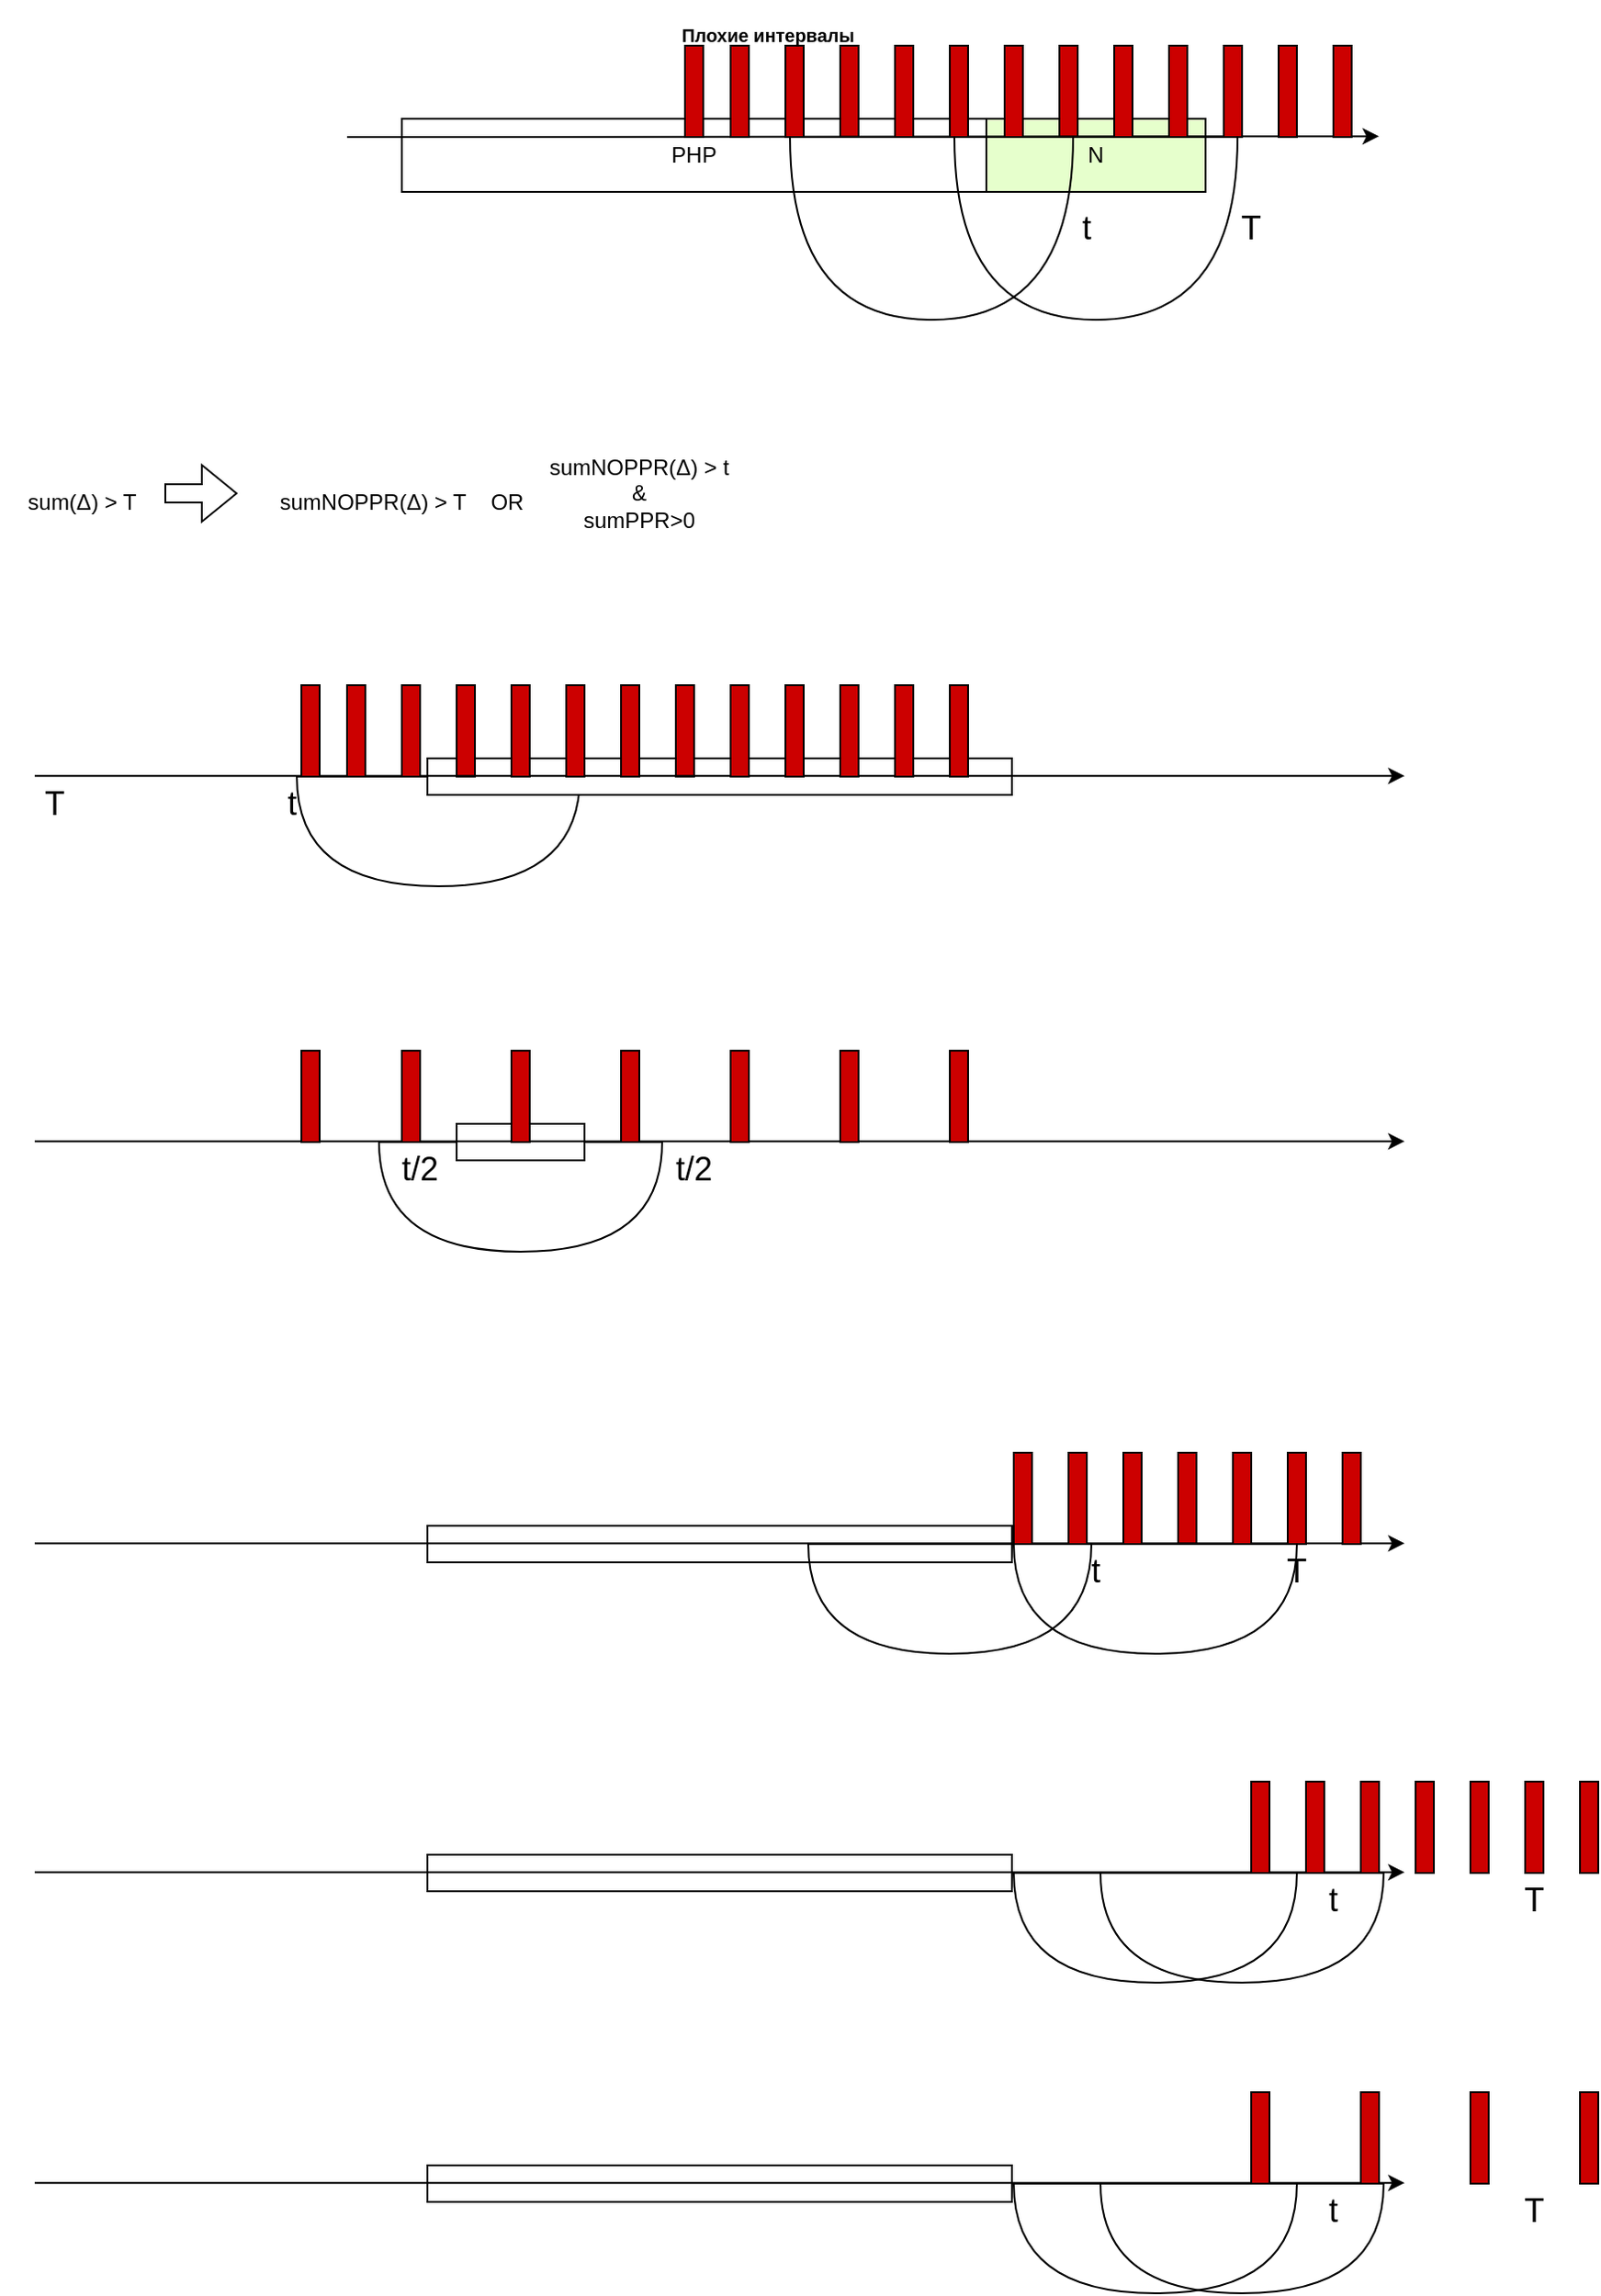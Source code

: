 <mxfile version="22.0.8" type="github" pages="3">
  <diagram name="Страница 1" id="1JV_KwH0qyhP7zZxKh6l">
    <mxGraphModel dx="831" dy="1496" grid="1" gridSize="10" guides="1" tooltips="1" connect="1" arrows="1" fold="1" page="1" pageScale="1" pageWidth="827" pageHeight="1169" math="0" shadow="0">
      <root>
        <mxCell id="0" />
        <mxCell id="1" parent="0" />
        <mxCell id="JHpaXJxNPJPVBtqyv8bP-3" value="N" style="rounded=0;whiteSpace=wrap;html=1;fillColor=#E6FFCC;" vertex="1" parent="1">
          <mxGeometry x="560" y="60" width="120" height="40" as="geometry" />
        </mxCell>
        <mxCell id="q2-Pv0Ct5kahXZUSKD_e-3" value="PHP" style="rounded=0;whiteSpace=wrap;html=1;" parent="1" vertex="1">
          <mxGeometry x="240" y="60" width="320" height="40" as="geometry" />
        </mxCell>
        <mxCell id="q2-Pv0Ct5kahXZUSKD_e-13" value="" style="rounded=0;whiteSpace=wrap;html=1;fillColor=#CC0000;" parent="1" vertex="1">
          <mxGeometry x="600" y="20" width="10" height="50" as="geometry" />
        </mxCell>
        <mxCell id="q2-Pv0Ct5kahXZUSKD_e-9" value="" style="rounded=0;whiteSpace=wrap;html=1;fillColor=#CC0000;" parent="1" vertex="1">
          <mxGeometry x="480" y="20" width="10" height="50" as="geometry" />
        </mxCell>
        <mxCell id="q2-Pv0Ct5kahXZUSKD_e-2" value="" style="endArrow=classic;html=1;rounded=0;" parent="1" edge="1">
          <mxGeometry width="50" height="50" relative="1" as="geometry">
            <mxPoint x="210" y="70" as="sourcePoint" />
            <mxPoint x="775" y="69.58" as="targetPoint" />
          </mxGeometry>
        </mxCell>
        <mxCell id="q2-Pv0Ct5kahXZUSKD_e-6" value="" style="rounded=0;whiteSpace=wrap;html=1;fillColor=#CC0000;" parent="1" vertex="1">
          <mxGeometry x="395" y="20" width="10" height="50" as="geometry" />
        </mxCell>
        <mxCell id="q2-Pv0Ct5kahXZUSKD_e-7" value="" style="rounded=0;whiteSpace=wrap;html=1;fillColor=#CC0000;" parent="1" vertex="1">
          <mxGeometry x="420" y="20" width="10" height="50" as="geometry" />
        </mxCell>
        <mxCell id="q2-Pv0Ct5kahXZUSKD_e-8" value="" style="rounded=0;whiteSpace=wrap;html=1;fillColor=#CC0000;" parent="1" vertex="1">
          <mxGeometry x="450" y="20" width="10" height="50" as="geometry" />
        </mxCell>
        <mxCell id="q2-Pv0Ct5kahXZUSKD_e-10" value="" style="rounded=0;whiteSpace=wrap;html=1;fillColor=#CC0000;" parent="1" vertex="1">
          <mxGeometry x="510" y="20" width="10" height="50" as="geometry" />
        </mxCell>
        <mxCell id="q2-Pv0Ct5kahXZUSKD_e-11" value="" style="rounded=0;whiteSpace=wrap;html=1;fillColor=#CC0000;" parent="1" vertex="1">
          <mxGeometry x="540" y="20" width="10" height="50" as="geometry" />
        </mxCell>
        <mxCell id="q2-Pv0Ct5kahXZUSKD_e-12" value="" style="rounded=0;whiteSpace=wrap;html=1;fillColor=#CC0000;" parent="1" vertex="1">
          <mxGeometry x="570" y="20" width="10" height="50" as="geometry" />
        </mxCell>
        <mxCell id="q2-Pv0Ct5kahXZUSKD_e-14" value="" style="rounded=0;whiteSpace=wrap;html=1;fillColor=#CC0000;" parent="1" vertex="1">
          <mxGeometry x="630" y="20" width="10" height="50" as="geometry" />
        </mxCell>
        <mxCell id="q2-Pv0Ct5kahXZUSKD_e-15" value="" style="rounded=0;whiteSpace=wrap;html=1;fillColor=#CC0000;" parent="1" vertex="1">
          <mxGeometry x="660" y="20" width="10" height="50" as="geometry" />
        </mxCell>
        <mxCell id="q2-Pv0Ct5kahXZUSKD_e-16" value="" style="rounded=0;whiteSpace=wrap;html=1;fillColor=#CC0000;" parent="1" vertex="1">
          <mxGeometry x="690" y="20" width="10" height="50" as="geometry" />
        </mxCell>
        <mxCell id="q2-Pv0Ct5kahXZUSKD_e-17" value="" style="rounded=0;whiteSpace=wrap;html=1;fillColor=#CC0000;" parent="1" vertex="1">
          <mxGeometry x="720" y="20" width="10" height="50" as="geometry" />
        </mxCell>
        <mxCell id="q2-Pv0Ct5kahXZUSKD_e-18" value="" style="rounded=0;whiteSpace=wrap;html=1;fillColor=#CC0000;" parent="1" vertex="1">
          <mxGeometry x="750" y="20" width="10" height="50" as="geometry" />
        </mxCell>
        <mxCell id="q2-Pv0Ct5kahXZUSKD_e-19" value="&lt;font style=&quot;font-size: 18px;&quot;&gt;t&lt;/font&gt;" style="text;html=1;strokeColor=none;fillColor=none;align=center;verticalAlign=middle;whiteSpace=wrap;rounded=0;" parent="1" vertex="1">
          <mxGeometry x="585" y="105" width="60" height="30" as="geometry" />
        </mxCell>
        <mxCell id="q2-Pv0Ct5kahXZUSKD_e-20" value="&lt;font style=&quot;font-size: 18px;&quot;&gt;T&lt;/font&gt;" style="text;html=1;strokeColor=none;fillColor=none;align=center;verticalAlign=middle;whiteSpace=wrap;rounded=0;" parent="1" vertex="1">
          <mxGeometry x="675" y="105" width="60" height="30" as="geometry" />
        </mxCell>
        <mxCell id="q2-Pv0Ct5kahXZUSKD_e-26" value="sum(Δ) &amp;gt; T" style="text;html=1;strokeColor=none;fillColor=none;align=center;verticalAlign=middle;whiteSpace=wrap;rounded=0;" parent="1" vertex="1">
          <mxGeometry x="20" y="255" width="90" height="30" as="geometry" />
        </mxCell>
        <mxCell id="q2-Pv0Ct5kahXZUSKD_e-27" value="" style="shape=flexArrow;endArrow=classic;html=1;rounded=0;" parent="1" edge="1">
          <mxGeometry width="50" height="50" relative="1" as="geometry">
            <mxPoint x="110" y="265" as="sourcePoint" />
            <mxPoint x="150" y="265" as="targetPoint" />
          </mxGeometry>
        </mxCell>
        <mxCell id="q2-Pv0Ct5kahXZUSKD_e-28" value="sumNOPPR(Δ) &amp;gt; t&lt;br&gt;&amp;amp;&lt;br&gt;sumPPR&amp;gt;0" style="text;html=1;strokeColor=none;fillColor=none;align=center;verticalAlign=middle;whiteSpace=wrap;rounded=0;" parent="1" vertex="1">
          <mxGeometry x="290" y="250" width="160" height="30" as="geometry" />
        </mxCell>
        <mxCell id="q2-Pv0Ct5kahXZUSKD_e-29" value="sumNOPPR(Δ) &amp;gt; T&amp;nbsp;&amp;nbsp;&amp;nbsp; OR" style="text;html=1;strokeColor=none;fillColor=none;align=center;verticalAlign=middle;whiteSpace=wrap;rounded=0;" parent="1" vertex="1">
          <mxGeometry x="160" y="255" width="160" height="30" as="geometry" />
        </mxCell>
        <mxCell id="q2-Pv0Ct5kahXZUSKD_e-34" value="" style="shape=or;whiteSpace=wrap;html=1;rotation=90;fillColor=none;" parent="1" vertex="1">
          <mxGeometry x="230" y="372.5" width="60" height="155" as="geometry" />
        </mxCell>
        <mxCell id="q2-Pv0Ct5kahXZUSKD_e-35" value="" style="rounded=0;whiteSpace=wrap;html=1;" parent="1" vertex="1">
          <mxGeometry x="254" y="410" width="320" height="20" as="geometry" />
        </mxCell>
        <mxCell id="q2-Pv0Ct5kahXZUSKD_e-36" value="" style="rounded=0;whiteSpace=wrap;html=1;fillColor=#CC0000;" parent="1" vertex="1">
          <mxGeometry x="390" y="370" width="10" height="50" as="geometry" />
        </mxCell>
        <mxCell id="q2-Pv0Ct5kahXZUSKD_e-37" value="" style="rounded=0;whiteSpace=wrap;html=1;fillColor=#CC0000;" parent="1" vertex="1">
          <mxGeometry x="270" y="370" width="10" height="50" as="geometry" />
        </mxCell>
        <mxCell id="q2-Pv0Ct5kahXZUSKD_e-38" value="" style="endArrow=classic;html=1;rounded=0;" parent="1" edge="1">
          <mxGeometry width="50" height="50" relative="1" as="geometry">
            <mxPoint x="39" y="419.58" as="sourcePoint" />
            <mxPoint x="789" y="419.58" as="targetPoint" />
          </mxGeometry>
        </mxCell>
        <mxCell id="q2-Pv0Ct5kahXZUSKD_e-39" value="" style="rounded=0;whiteSpace=wrap;html=1;fillColor=#CC0000;" parent="1" vertex="1">
          <mxGeometry x="185" y="370" width="10" height="50" as="geometry" />
        </mxCell>
        <mxCell id="q2-Pv0Ct5kahXZUSKD_e-40" value="" style="rounded=0;whiteSpace=wrap;html=1;fillColor=#CC0000;" parent="1" vertex="1">
          <mxGeometry x="210" y="370" width="10" height="50" as="geometry" />
        </mxCell>
        <mxCell id="q2-Pv0Ct5kahXZUSKD_e-41" value="" style="rounded=0;whiteSpace=wrap;html=1;fillColor=#CC0000;" parent="1" vertex="1">
          <mxGeometry x="240" y="370" width="10" height="50" as="geometry" />
        </mxCell>
        <mxCell id="q2-Pv0Ct5kahXZUSKD_e-42" value="" style="rounded=0;whiteSpace=wrap;html=1;fillColor=#CC0000;" parent="1" vertex="1">
          <mxGeometry x="300" y="370" width="10" height="50" as="geometry" />
        </mxCell>
        <mxCell id="q2-Pv0Ct5kahXZUSKD_e-43" value="" style="rounded=0;whiteSpace=wrap;html=1;fillColor=#CC0000;" parent="1" vertex="1">
          <mxGeometry x="330" y="370" width="10" height="50" as="geometry" />
        </mxCell>
        <mxCell id="q2-Pv0Ct5kahXZUSKD_e-44" value="" style="rounded=0;whiteSpace=wrap;html=1;fillColor=#CC0000;" parent="1" vertex="1">
          <mxGeometry x="360" y="370" width="10" height="50" as="geometry" />
        </mxCell>
        <mxCell id="q2-Pv0Ct5kahXZUSKD_e-45" value="" style="rounded=0;whiteSpace=wrap;html=1;fillColor=#CC0000;" parent="1" vertex="1">
          <mxGeometry x="420" y="370" width="10" height="50" as="geometry" />
        </mxCell>
        <mxCell id="q2-Pv0Ct5kahXZUSKD_e-46" value="" style="rounded=0;whiteSpace=wrap;html=1;fillColor=#CC0000;" parent="1" vertex="1">
          <mxGeometry x="450" y="370" width="10" height="50" as="geometry" />
        </mxCell>
        <mxCell id="q2-Pv0Ct5kahXZUSKD_e-47" value="" style="rounded=0;whiteSpace=wrap;html=1;fillColor=#CC0000;" parent="1" vertex="1">
          <mxGeometry x="480" y="370" width="10" height="50" as="geometry" />
        </mxCell>
        <mxCell id="q2-Pv0Ct5kahXZUSKD_e-48" value="" style="rounded=0;whiteSpace=wrap;html=1;fillColor=#CC0000;" parent="1" vertex="1">
          <mxGeometry x="510" y="370" width="10" height="50" as="geometry" />
        </mxCell>
        <mxCell id="q2-Pv0Ct5kahXZUSKD_e-49" value="" style="rounded=0;whiteSpace=wrap;html=1;fillColor=#CC0000;" parent="1" vertex="1">
          <mxGeometry x="540" y="370" width="10" height="50" as="geometry" />
        </mxCell>
        <mxCell id="q2-Pv0Ct5kahXZUSKD_e-50" value="&lt;font style=&quot;font-size: 18px;&quot;&gt;t&lt;/font&gt;" style="text;html=1;strokeColor=none;fillColor=none;align=center;verticalAlign=middle;whiteSpace=wrap;rounded=0;" parent="1" vertex="1">
          <mxGeometry x="150" y="420" width="60" height="30" as="geometry" />
        </mxCell>
        <mxCell id="q2-Pv0Ct5kahXZUSKD_e-51" value="&lt;font style=&quot;font-size: 18px;&quot;&gt;T&lt;/font&gt;" style="text;html=1;strokeColor=none;fillColor=none;align=center;verticalAlign=middle;whiteSpace=wrap;rounded=0;" parent="1" vertex="1">
          <mxGeometry x="20" y="420" width="60" height="30" as="geometry" />
        </mxCell>
        <mxCell id="q2-Pv0Ct5kahXZUSKD_e-52" value="" style="shape=or;whiteSpace=wrap;html=1;rotation=90;fillColor=none;" parent="1" vertex="1">
          <mxGeometry x="275" y="572.5" width="60" height="155" as="geometry" />
        </mxCell>
        <mxCell id="q2-Pv0Ct5kahXZUSKD_e-53" value="" style="rounded=0;whiteSpace=wrap;html=1;" parent="1" vertex="1">
          <mxGeometry x="270" y="610" width="70" height="20" as="geometry" />
        </mxCell>
        <mxCell id="q2-Pv0Ct5kahXZUSKD_e-56" value="" style="endArrow=classic;html=1;rounded=0;" parent="1" edge="1">
          <mxGeometry width="50" height="50" relative="1" as="geometry">
            <mxPoint x="39" y="619.58" as="sourcePoint" />
            <mxPoint x="789" y="619.58" as="targetPoint" />
          </mxGeometry>
        </mxCell>
        <mxCell id="q2-Pv0Ct5kahXZUSKD_e-57" value="" style="rounded=0;whiteSpace=wrap;html=1;fillColor=#CC0000;" parent="1" vertex="1">
          <mxGeometry x="185" y="570" width="10" height="50" as="geometry" />
        </mxCell>
        <mxCell id="q2-Pv0Ct5kahXZUSKD_e-59" value="" style="rounded=0;whiteSpace=wrap;html=1;fillColor=#CC0000;" parent="1" vertex="1">
          <mxGeometry x="240" y="570" width="10" height="50" as="geometry" />
        </mxCell>
        <mxCell id="q2-Pv0Ct5kahXZUSKD_e-60" value="" style="rounded=0;whiteSpace=wrap;html=1;fillColor=#CC0000;" parent="1" vertex="1">
          <mxGeometry x="300" y="570" width="10" height="50" as="geometry" />
        </mxCell>
        <mxCell id="q2-Pv0Ct5kahXZUSKD_e-62" value="" style="rounded=0;whiteSpace=wrap;html=1;fillColor=#CC0000;" parent="1" vertex="1">
          <mxGeometry x="360" y="570" width="10" height="50" as="geometry" />
        </mxCell>
        <mxCell id="q2-Pv0Ct5kahXZUSKD_e-63" value="" style="rounded=0;whiteSpace=wrap;html=1;fillColor=#CC0000;" parent="1" vertex="1">
          <mxGeometry x="420" y="570" width="10" height="50" as="geometry" />
        </mxCell>
        <mxCell id="q2-Pv0Ct5kahXZUSKD_e-65" value="" style="rounded=0;whiteSpace=wrap;html=1;fillColor=#CC0000;" parent="1" vertex="1">
          <mxGeometry x="480" y="570" width="10" height="50" as="geometry" />
        </mxCell>
        <mxCell id="q2-Pv0Ct5kahXZUSKD_e-67" value="" style="rounded=0;whiteSpace=wrap;html=1;fillColor=#CC0000;" parent="1" vertex="1">
          <mxGeometry x="540" y="570" width="10" height="50" as="geometry" />
        </mxCell>
        <mxCell id="q2-Pv0Ct5kahXZUSKD_e-68" value="&lt;font style=&quot;font-size: 18px;&quot;&gt;t/2&lt;/font&gt;" style="text;html=1;strokeColor=none;fillColor=none;align=center;verticalAlign=middle;whiteSpace=wrap;rounded=0;" parent="1" vertex="1">
          <mxGeometry x="370" y="620" width="60" height="30" as="geometry" />
        </mxCell>
        <mxCell id="q2-Pv0Ct5kahXZUSKD_e-69" value="&lt;font style=&quot;font-size: 18px;&quot;&gt;t/2&lt;/font&gt;" style="text;html=1;strokeColor=none;fillColor=none;align=center;verticalAlign=middle;whiteSpace=wrap;rounded=0;" parent="1" vertex="1">
          <mxGeometry x="220" y="620" width="60" height="30" as="geometry" />
        </mxCell>
        <mxCell id="q2-Pv0Ct5kahXZUSKD_e-73" value="" style="rounded=0;whiteSpace=wrap;html=1;" parent="1" vertex="1">
          <mxGeometry x="254" y="830" width="320" height="20" as="geometry" />
        </mxCell>
        <mxCell id="q2-Pv0Ct5kahXZUSKD_e-74" value="" style="rounded=0;whiteSpace=wrap;html=1;fillColor=#CC0000;" parent="1" vertex="1">
          <mxGeometry x="665" y="790" width="10" height="50" as="geometry" />
        </mxCell>
        <mxCell id="q2-Pv0Ct5kahXZUSKD_e-76" value="" style="endArrow=classic;html=1;rounded=0;" parent="1" edge="1">
          <mxGeometry width="50" height="50" relative="1" as="geometry">
            <mxPoint x="39" y="839.58" as="sourcePoint" />
            <mxPoint x="789" y="839.58" as="targetPoint" />
          </mxGeometry>
        </mxCell>
        <mxCell id="q2-Pv0Ct5kahXZUSKD_e-80" value="" style="rounded=0;whiteSpace=wrap;html=1;fillColor=#CC0000;" parent="1" vertex="1">
          <mxGeometry x="575" y="790" width="10" height="50" as="geometry" />
        </mxCell>
        <mxCell id="q2-Pv0Ct5kahXZUSKD_e-81" value="" style="rounded=0;whiteSpace=wrap;html=1;fillColor=#CC0000;" parent="1" vertex="1">
          <mxGeometry x="605" y="790" width="10" height="50" as="geometry" />
        </mxCell>
        <mxCell id="q2-Pv0Ct5kahXZUSKD_e-82" value="" style="rounded=0;whiteSpace=wrap;html=1;fillColor=#CC0000;" parent="1" vertex="1">
          <mxGeometry x="635" y="790" width="10" height="50" as="geometry" />
        </mxCell>
        <mxCell id="q2-Pv0Ct5kahXZUSKD_e-83" value="" style="rounded=0;whiteSpace=wrap;html=1;fillColor=#CC0000;" parent="1" vertex="1">
          <mxGeometry x="695" y="790" width="10" height="50" as="geometry" />
        </mxCell>
        <mxCell id="q2-Pv0Ct5kahXZUSKD_e-84" value="" style="rounded=0;whiteSpace=wrap;html=1;fillColor=#CC0000;" parent="1" vertex="1">
          <mxGeometry x="725" y="790" width="10" height="50" as="geometry" />
        </mxCell>
        <mxCell id="q2-Pv0Ct5kahXZUSKD_e-85" value="" style="rounded=0;whiteSpace=wrap;html=1;fillColor=#CC0000;" parent="1" vertex="1">
          <mxGeometry x="755" y="790" width="10" height="50" as="geometry" />
        </mxCell>
        <mxCell id="q2-Pv0Ct5kahXZUSKD_e-89" value="" style="shape=or;whiteSpace=wrap;html=1;rotation=90;fillColor=none;" parent="1" vertex="1">
          <mxGeometry x="622.5" y="792.5" width="60" height="155" as="geometry" />
        </mxCell>
        <mxCell id="q2-Pv0Ct5kahXZUSKD_e-90" value="" style="shape=or;whiteSpace=wrap;html=1;rotation=90;fillColor=none;" parent="1" vertex="1">
          <mxGeometry x="510" y="792.5" width="60" height="155" as="geometry" />
        </mxCell>
        <mxCell id="q2-Pv0Ct5kahXZUSKD_e-91" value="&lt;font style=&quot;font-size: 18px;&quot;&gt;t&lt;/font&gt;" style="text;html=1;strokeColor=none;fillColor=none;align=center;verticalAlign=middle;whiteSpace=wrap;rounded=0;" parent="1" vertex="1">
          <mxGeometry x="590" y="840" width="60" height="30" as="geometry" />
        </mxCell>
        <mxCell id="q2-Pv0Ct5kahXZUSKD_e-92" value="&lt;font style=&quot;font-size: 18px;&quot;&gt;T&lt;/font&gt;" style="text;html=1;strokeColor=none;fillColor=none;align=center;verticalAlign=middle;whiteSpace=wrap;rounded=0;" parent="1" vertex="1">
          <mxGeometry x="700" y="840" width="60" height="30" as="geometry" />
        </mxCell>
        <mxCell id="uGrf790gHMsjXJf83z5t-1" value="" style="rounded=0;whiteSpace=wrap;html=1;" parent="1" vertex="1">
          <mxGeometry x="254" y="1010" width="320" height="20" as="geometry" />
        </mxCell>
        <mxCell id="uGrf790gHMsjXJf83z5t-2" value="" style="rounded=0;whiteSpace=wrap;html=1;fillColor=#CC0000;" parent="1" vertex="1">
          <mxGeometry x="795" y="970" width="10" height="50" as="geometry" />
        </mxCell>
        <mxCell id="uGrf790gHMsjXJf83z5t-3" value="" style="endArrow=classic;html=1;rounded=0;" parent="1" edge="1">
          <mxGeometry width="50" height="50" relative="1" as="geometry">
            <mxPoint x="39" y="1019.58" as="sourcePoint" />
            <mxPoint x="789" y="1019.58" as="targetPoint" />
          </mxGeometry>
        </mxCell>
        <mxCell id="uGrf790gHMsjXJf83z5t-4" value="" style="rounded=0;whiteSpace=wrap;html=1;fillColor=#CC0000;" parent="1" vertex="1">
          <mxGeometry x="705" y="970" width="10" height="50" as="geometry" />
        </mxCell>
        <mxCell id="uGrf790gHMsjXJf83z5t-5" value="" style="rounded=0;whiteSpace=wrap;html=1;fillColor=#CC0000;" parent="1" vertex="1">
          <mxGeometry x="735" y="970" width="10" height="50" as="geometry" />
        </mxCell>
        <mxCell id="uGrf790gHMsjXJf83z5t-6" value="" style="rounded=0;whiteSpace=wrap;html=1;fillColor=#CC0000;" parent="1" vertex="1">
          <mxGeometry x="765" y="970" width="10" height="50" as="geometry" />
        </mxCell>
        <mxCell id="uGrf790gHMsjXJf83z5t-7" value="" style="rounded=0;whiteSpace=wrap;html=1;fillColor=#CC0000;" parent="1" vertex="1">
          <mxGeometry x="825" y="970" width="10" height="50" as="geometry" />
        </mxCell>
        <mxCell id="uGrf790gHMsjXJf83z5t-8" value="" style="rounded=0;whiteSpace=wrap;html=1;fillColor=#CC0000;" parent="1" vertex="1">
          <mxGeometry x="855" y="970" width="10" height="50" as="geometry" />
        </mxCell>
        <mxCell id="uGrf790gHMsjXJf83z5t-9" value="" style="rounded=0;whiteSpace=wrap;html=1;fillColor=#CC0000;" parent="1" vertex="1">
          <mxGeometry x="885" y="970" width="10" height="50" as="geometry" />
        </mxCell>
        <mxCell id="uGrf790gHMsjXJf83z5t-10" value="" style="shape=or;whiteSpace=wrap;html=1;rotation=90;fillColor=none;" parent="1" vertex="1">
          <mxGeometry x="622.5" y="972.5" width="60" height="155" as="geometry" />
        </mxCell>
        <mxCell id="uGrf790gHMsjXJf83z5t-12" value="&lt;font style=&quot;font-size: 18px;&quot;&gt;t&lt;/font&gt;" style="text;html=1;strokeColor=none;fillColor=none;align=center;verticalAlign=middle;whiteSpace=wrap;rounded=0;" parent="1" vertex="1">
          <mxGeometry x="720" y="1020" width="60" height="30" as="geometry" />
        </mxCell>
        <mxCell id="uGrf790gHMsjXJf83z5t-13" value="&lt;font style=&quot;font-size: 18px;&quot;&gt;T&lt;/font&gt;" style="text;html=1;strokeColor=none;fillColor=none;align=center;verticalAlign=middle;whiteSpace=wrap;rounded=0;" parent="1" vertex="1">
          <mxGeometry x="830" y="1020" width="60" height="30" as="geometry" />
        </mxCell>
        <mxCell id="uGrf790gHMsjXJf83z5t-14" value="" style="shape=or;whiteSpace=wrap;html=1;rotation=90;fillColor=none;" parent="1" vertex="1">
          <mxGeometry x="670" y="972.5" width="60" height="155" as="geometry" />
        </mxCell>
        <mxCell id="uGrf790gHMsjXJf83z5t-15" value="" style="rounded=0;whiteSpace=wrap;html=1;" parent="1" vertex="1">
          <mxGeometry x="254" y="1180" width="320" height="20" as="geometry" />
        </mxCell>
        <mxCell id="uGrf790gHMsjXJf83z5t-17" value="" style="endArrow=classic;html=1;rounded=0;" parent="1" edge="1">
          <mxGeometry width="50" height="50" relative="1" as="geometry">
            <mxPoint x="39" y="1189.58" as="sourcePoint" />
            <mxPoint x="789" y="1189.58" as="targetPoint" />
          </mxGeometry>
        </mxCell>
        <mxCell id="uGrf790gHMsjXJf83z5t-18" value="" style="rounded=0;whiteSpace=wrap;html=1;fillColor=#CC0000;" parent="1" vertex="1">
          <mxGeometry x="705" y="1140" width="10" height="50" as="geometry" />
        </mxCell>
        <mxCell id="uGrf790gHMsjXJf83z5t-20" value="" style="rounded=0;whiteSpace=wrap;html=1;fillColor=#CC0000;" parent="1" vertex="1">
          <mxGeometry x="765" y="1140" width="10" height="50" as="geometry" />
        </mxCell>
        <mxCell id="uGrf790gHMsjXJf83z5t-21" value="" style="rounded=0;whiteSpace=wrap;html=1;fillColor=#CC0000;" parent="1" vertex="1">
          <mxGeometry x="825" y="1140" width="10" height="50" as="geometry" />
        </mxCell>
        <mxCell id="uGrf790gHMsjXJf83z5t-23" value="" style="rounded=0;whiteSpace=wrap;html=1;fillColor=#CC0000;" parent="1" vertex="1">
          <mxGeometry x="885" y="1140" width="10" height="50" as="geometry" />
        </mxCell>
        <mxCell id="uGrf790gHMsjXJf83z5t-24" value="" style="shape=or;whiteSpace=wrap;html=1;rotation=90;fillColor=none;" parent="1" vertex="1">
          <mxGeometry x="622.5" y="1142.5" width="60" height="155" as="geometry" />
        </mxCell>
        <mxCell id="uGrf790gHMsjXJf83z5t-25" value="&lt;font style=&quot;font-size: 18px;&quot;&gt;t&lt;/font&gt;" style="text;html=1;strokeColor=none;fillColor=none;align=center;verticalAlign=middle;whiteSpace=wrap;rounded=0;" parent="1" vertex="1">
          <mxGeometry x="720" y="1190" width="60" height="30" as="geometry" />
        </mxCell>
        <mxCell id="uGrf790gHMsjXJf83z5t-26" value="&lt;font style=&quot;font-size: 18px;&quot;&gt;T&lt;/font&gt;" style="text;html=1;strokeColor=none;fillColor=none;align=center;verticalAlign=middle;whiteSpace=wrap;rounded=0;" parent="1" vertex="1">
          <mxGeometry x="830" y="1190" width="60" height="30" as="geometry" />
        </mxCell>
        <mxCell id="uGrf790gHMsjXJf83z5t-27" value="" style="shape=or;whiteSpace=wrap;html=1;rotation=90;fillColor=none;" parent="1" vertex="1">
          <mxGeometry x="670" y="1142.5" width="60" height="155" as="geometry" />
        </mxCell>
        <mxCell id="JHpaXJxNPJPVBtqyv8bP-4" value="" style="shape=or;whiteSpace=wrap;html=1;rotation=90;fillColor=none;" vertex="1" parent="1">
          <mxGeometry x="570" y="42.5" width="100" height="155" as="geometry" />
        </mxCell>
        <mxCell id="JHpaXJxNPJPVBtqyv8bP-8" value="&lt;font style=&quot;font-size: 10px;&quot;&gt;Плохие интервалы&lt;/font&gt;" style="text;strokeColor=none;fillColor=none;html=1;fontSize=24;fontStyle=1;verticalAlign=middle;align=center;" vertex="1" parent="1">
          <mxGeometry x="390" width="100" height="20" as="geometry" />
        </mxCell>
        <mxCell id="q2-Pv0Ct5kahXZUSKD_e-32" value="" style="shape=or;whiteSpace=wrap;html=1;rotation=90;fillColor=none;" parent="1" vertex="1">
          <mxGeometry x="480" y="42.5" width="100" height="155" as="geometry" />
        </mxCell>
      </root>
    </mxGraphModel>
  </diagram>
  <diagram id="wHRDROwWpb0c1z1S-yO_" name="Страница 2">
    <mxGraphModel dx="831" dy="327" grid="1" gridSize="10" guides="1" tooltips="1" connect="1" arrows="1" fold="1" page="1" pageScale="1" pageWidth="827" pageHeight="1169" math="0" shadow="0">
      <root>
        <mxCell id="0" />
        <mxCell id="1" parent="0" />
        <mxCell id="A0UNzFWSPFLeBmPKGW7k-1" value="" style="shape=or;whiteSpace=wrap;html=1;rotation=90;fillColor=none;" vertex="1" parent="1">
          <mxGeometry x="612.5" y="22.5" width="60" height="155" as="geometry" />
        </mxCell>
        <mxCell id="A0UNzFWSPFLeBmPKGW7k-2" value="" style="shape=or;whiteSpace=wrap;html=1;rotation=90;fillColor=none;" vertex="1" parent="1">
          <mxGeometry x="510" y="22.5" width="60" height="155" as="geometry" />
        </mxCell>
        <mxCell id="A0UNzFWSPFLeBmPKGW7k-3" value="" style="rounded=0;whiteSpace=wrap;html=1;" vertex="1" parent="1">
          <mxGeometry x="240" y="60" width="320" height="20" as="geometry" />
        </mxCell>
        <mxCell id="A0UNzFWSPFLeBmPKGW7k-4" value="" style="rounded=0;whiteSpace=wrap;html=1;fillColor=#CC0000;" vertex="1" parent="1">
          <mxGeometry x="600" y="20" width="10" height="50" as="geometry" />
        </mxCell>
        <mxCell id="A0UNzFWSPFLeBmPKGW7k-5" value="" style="rounded=0;whiteSpace=wrap;html=1;fillColor=#CC0000;" vertex="1" parent="1">
          <mxGeometry x="480" y="20" width="10" height="50" as="geometry" />
        </mxCell>
        <mxCell id="A0UNzFWSPFLeBmPKGW7k-6" value="" style="endArrow=classic;html=1;rounded=0;" edge="1" parent="1">
          <mxGeometry width="50" height="50" relative="1" as="geometry">
            <mxPoint x="25" y="69.58" as="sourcePoint" />
            <mxPoint x="775" y="69.58" as="targetPoint" />
          </mxGeometry>
        </mxCell>
        <mxCell id="A0UNzFWSPFLeBmPKGW7k-7" value="" style="rounded=0;whiteSpace=wrap;html=1;fillColor=#CC0000;" vertex="1" parent="1">
          <mxGeometry x="395" y="20" width="10" height="50" as="geometry" />
        </mxCell>
        <mxCell id="A0UNzFWSPFLeBmPKGW7k-8" value="" style="rounded=0;whiteSpace=wrap;html=1;fillColor=#CC0000;" vertex="1" parent="1">
          <mxGeometry x="420" y="20" width="10" height="50" as="geometry" />
        </mxCell>
        <mxCell id="A0UNzFWSPFLeBmPKGW7k-9" value="" style="rounded=0;whiteSpace=wrap;html=1;fillColor=#CC0000;" vertex="1" parent="1">
          <mxGeometry x="450" y="20" width="10" height="50" as="geometry" />
        </mxCell>
        <mxCell id="A0UNzFWSPFLeBmPKGW7k-10" value="" style="rounded=0;whiteSpace=wrap;html=1;fillColor=#CC0000;" vertex="1" parent="1">
          <mxGeometry x="510" y="20" width="10" height="50" as="geometry" />
        </mxCell>
        <mxCell id="A0UNzFWSPFLeBmPKGW7k-11" value="" style="rounded=0;whiteSpace=wrap;html=1;fillColor=#CC0000;" vertex="1" parent="1">
          <mxGeometry x="540" y="20" width="10" height="50" as="geometry" />
        </mxCell>
        <mxCell id="A0UNzFWSPFLeBmPKGW7k-12" value="" style="rounded=0;whiteSpace=wrap;html=1;fillColor=#CC0000;" vertex="1" parent="1">
          <mxGeometry x="570" y="20" width="10" height="50" as="geometry" />
        </mxCell>
        <mxCell id="A0UNzFWSPFLeBmPKGW7k-13" value="" style="rounded=0;whiteSpace=wrap;html=1;fillColor=#CC0000;" vertex="1" parent="1">
          <mxGeometry x="630" y="20" width="10" height="50" as="geometry" />
        </mxCell>
        <mxCell id="A0UNzFWSPFLeBmPKGW7k-14" value="" style="rounded=0;whiteSpace=wrap;html=1;fillColor=#CC0000;" vertex="1" parent="1">
          <mxGeometry x="660" y="20" width="10" height="50" as="geometry" />
        </mxCell>
        <mxCell id="A0UNzFWSPFLeBmPKGW7k-15" value="" style="rounded=0;whiteSpace=wrap;html=1;fillColor=#CC0000;" vertex="1" parent="1">
          <mxGeometry x="690" y="20" width="10" height="50" as="geometry" />
        </mxCell>
        <mxCell id="A0UNzFWSPFLeBmPKGW7k-16" value="" style="rounded=0;whiteSpace=wrap;html=1;fillColor=#CC0000;" vertex="1" parent="1">
          <mxGeometry x="720" y="20" width="10" height="50" as="geometry" />
        </mxCell>
        <mxCell id="A0UNzFWSPFLeBmPKGW7k-17" value="" style="rounded=0;whiteSpace=wrap;html=1;fillColor=#CC0000;" vertex="1" parent="1">
          <mxGeometry x="750" y="20" width="10" height="50" as="geometry" />
        </mxCell>
        <mxCell id="A0UNzFWSPFLeBmPKGW7k-18" value="&lt;font style=&quot;font-size: 18px;&quot;&gt;t&lt;/font&gt;" style="text;html=1;strokeColor=none;fillColor=none;align=center;verticalAlign=middle;whiteSpace=wrap;rounded=0;" vertex="1" parent="1">
          <mxGeometry x="580" y="70" width="60" height="30" as="geometry" />
        </mxCell>
        <mxCell id="A0UNzFWSPFLeBmPKGW7k-19" value="&lt;font style=&quot;font-size: 18px;&quot;&gt;T&lt;/font&gt;" style="text;html=1;strokeColor=none;fillColor=none;align=center;verticalAlign=middle;whiteSpace=wrap;rounded=0;" vertex="1" parent="1">
          <mxGeometry x="690" y="70" width="60" height="30" as="geometry" />
        </mxCell>
        <mxCell id="A0UNzFWSPFLeBmPKGW7k-23" value="&lt;div align=&quot;left&quot;&gt;1&lt;/div&gt;&lt;div align=&quot;left&quot;&gt;sum(Δ) &amp;gt; T and sumNOPPR(Δ) &amp;lt; t&lt;/div&gt;&lt;div align=&quot;left&quot;&gt;- suppres&lt;/div&gt;&lt;div align=&quot;left&quot;&gt;&lt;br&gt;&lt;/div&gt;&lt;div align=&quot;left&quot;&gt;&lt;br&gt;&lt;/div&gt;&lt;div align=&quot;left&quot;&gt;2&lt;/div&gt;&lt;div align=&quot;left&quot;&gt;sumNOPPR(Δ) &amp;gt; t&lt;br&gt;&amp;amp;&lt;br&gt;sumPPR&amp;gt;0&amp;nbsp;&amp;nbsp;&amp;nbsp;&lt;/div&gt;&lt;div align=&quot;left&quot;&gt;- desuppress&lt;br&gt;&lt;/div&gt;" style="text;html=1;strokeColor=none;fillColor=none;align=left;verticalAlign=middle;whiteSpace=wrap;rounded=0;" vertex="1" parent="1">
          <mxGeometry x="50" y="100" width="240" height="190" as="geometry" />
        </mxCell>
        <mxCell id="A0UNzFWSPFLeBmPKGW7k-24" value="" style="shape=or;whiteSpace=wrap;html=1;rotation=90;fillColor=none;" vertex="1" parent="1">
          <mxGeometry x="384" y="22.5" width="60" height="155" as="geometry" />
        </mxCell>
      </root>
    </mxGraphModel>
  </diagram>
  <diagram id="mg12C1_zEQYY4Oy7CnzC" name="Страница 3">
    <mxGraphModel dx="1004" dy="1564" grid="1" gridSize="10" guides="1" tooltips="1" connect="1" arrows="1" fold="1" page="1" pageScale="1" pageWidth="827" pageHeight="1169" math="0" shadow="0">
      <root>
        <mxCell id="0" />
        <mxCell id="1" parent="0" />
        <mxCell id="MatkwnIP_Q9DSRLR5obG-4" value="" style="rounded=0;whiteSpace=wrap;html=1;" vertex="1" parent="1">
          <mxGeometry x="450" y="560.78" width="70" height="130" as="geometry" />
        </mxCell>
        <mxCell id="eMjNiRfQMNMy6DWWqCGP-62" value="" style="shape=or;whiteSpace=wrap;html=1;rotation=90;fillColor=#D5E8D4;" vertex="1" parent="1">
          <mxGeometry x="524.69" y="805" width="60" height="130" as="geometry" />
        </mxCell>
        <mxCell id="eMjNiRfQMNMy6DWWqCGP-20" value="" style="rounded=0;whiteSpace=wrap;html=1;" vertex="1" parent="1">
          <mxGeometry x="270" y="560" width="70" height="130" as="geometry" />
        </mxCell>
        <mxCell id="eMjNiRfQMNMy6DWWqCGP-2" value="" style="rounded=0;whiteSpace=wrap;html=1;" vertex="1" parent="1">
          <mxGeometry x="254" y="360" width="320" height="90" as="geometry" />
        </mxCell>
        <mxCell id="C-bnnvIHzdRE8-pHSAHn-3" value="" style="rounded=0;whiteSpace=wrap;html=1;" vertex="1" parent="1">
          <mxGeometry x="240" y="10" width="320" height="140" as="geometry" />
        </mxCell>
        <mxCell id="C-bnnvIHzdRE8-pHSAHn-1" value="" style="shape=or;whiteSpace=wrap;html=1;rotation=-90;fillColor=none;" vertex="1" parent="1">
          <mxGeometry x="573.75" y="-14.06" width="30.62" height="49.06" as="geometry" />
        </mxCell>
        <mxCell id="C-bnnvIHzdRE8-pHSAHn-2" value="" style="shape=or;whiteSpace=wrap;html=1;rotation=90;fillColor=#D5E8D4;" vertex="1" parent="1">
          <mxGeometry x="513.75" y="33.75" width="60" height="130" as="geometry" />
        </mxCell>
        <mxCell id="C-bnnvIHzdRE8-pHSAHn-4" value="" style="rounded=0;whiteSpace=wrap;html=1;fillColor=#CC0000;" vertex="1" parent="1">
          <mxGeometry x="600" y="20" width="10" height="50" as="geometry" />
        </mxCell>
        <mxCell id="C-bnnvIHzdRE8-pHSAHn-5" value="" style="rounded=0;whiteSpace=wrap;html=1;fillColor=#CC0000;" vertex="1" parent="1">
          <mxGeometry x="480" y="20" width="10" height="50" as="geometry" />
        </mxCell>
        <mxCell id="C-bnnvIHzdRE8-pHSAHn-6" value="" style="endArrow=classic;html=1;rounded=0;" edge="1" parent="1">
          <mxGeometry width="50" height="50" relative="1" as="geometry">
            <mxPoint x="25" y="69.58" as="sourcePoint" />
            <mxPoint x="775" y="69.58" as="targetPoint" />
          </mxGeometry>
        </mxCell>
        <mxCell id="C-bnnvIHzdRE8-pHSAHn-7" value="" style="rounded=0;whiteSpace=wrap;html=1;fillColor=#CC0000;" vertex="1" parent="1">
          <mxGeometry x="385" y="20" width="10" height="50" as="geometry" />
        </mxCell>
        <mxCell id="C-bnnvIHzdRE8-pHSAHn-8" value="" style="rounded=0;whiteSpace=wrap;html=1;fillColor=#CC0000;" vertex="1" parent="1">
          <mxGeometry x="420" y="20" width="10" height="50" as="geometry" />
        </mxCell>
        <mxCell id="C-bnnvIHzdRE8-pHSAHn-9" value="" style="rounded=0;whiteSpace=wrap;html=1;fillColor=#CC0000;" vertex="1" parent="1">
          <mxGeometry x="450" y="20" width="10" height="50" as="geometry" />
        </mxCell>
        <mxCell id="C-bnnvIHzdRE8-pHSAHn-10" value="" style="rounded=0;whiteSpace=wrap;html=1;fillColor=#CC0000;" vertex="1" parent="1">
          <mxGeometry x="510" y="20" width="10" height="50" as="geometry" />
        </mxCell>
        <mxCell id="C-bnnvIHzdRE8-pHSAHn-11" value="" style="rounded=0;whiteSpace=wrap;html=1;fillColor=#CC0000;" vertex="1" parent="1">
          <mxGeometry x="540" y="20" width="10" height="50" as="geometry" />
        </mxCell>
        <mxCell id="C-bnnvIHzdRE8-pHSAHn-12" value="" style="rounded=0;whiteSpace=wrap;html=1;fillColor=#CC0000;" vertex="1" parent="1">
          <mxGeometry x="570" y="20" width="10" height="50" as="geometry" />
        </mxCell>
        <mxCell id="C-bnnvIHzdRE8-pHSAHn-13" value="" style="rounded=0;whiteSpace=wrap;html=1;fillColor=#CC0000;" vertex="1" parent="1">
          <mxGeometry x="630" y="20" width="10" height="50" as="geometry" />
        </mxCell>
        <mxCell id="C-bnnvIHzdRE8-pHSAHn-14" value="" style="rounded=0;whiteSpace=wrap;html=1;fillColor=#CC0000;" vertex="1" parent="1">
          <mxGeometry x="660" y="20" width="10" height="50" as="geometry" />
        </mxCell>
        <mxCell id="C-bnnvIHzdRE8-pHSAHn-15" value="" style="rounded=0;whiteSpace=wrap;html=1;fillColor=#CC0000;" vertex="1" parent="1">
          <mxGeometry x="690" y="20" width="10" height="50" as="geometry" />
        </mxCell>
        <mxCell id="C-bnnvIHzdRE8-pHSAHn-16" value="" style="rounded=0;whiteSpace=wrap;html=1;fillColor=#CC0000;" vertex="1" parent="1">
          <mxGeometry x="720" y="20" width="10" height="50" as="geometry" />
        </mxCell>
        <mxCell id="C-bnnvIHzdRE8-pHSAHn-17" value="" style="rounded=0;whiteSpace=wrap;html=1;fillColor=#CC0000;" vertex="1" parent="1">
          <mxGeometry x="750" y="20" width="10" height="50" as="geometry" />
        </mxCell>
        <mxCell id="C-bnnvIHzdRE8-pHSAHn-18" value="&lt;font style=&quot;font-size: 18px;&quot;&gt;t&lt;/font&gt;" style="text;html=1;strokeColor=none;fillColor=none;align=center;verticalAlign=middle;whiteSpace=wrap;rounded=0;" vertex="1" parent="1">
          <mxGeometry x="559.06" y="-10.31" width="60" height="30" as="geometry" />
        </mxCell>
        <mxCell id="C-bnnvIHzdRE8-pHSAHn-19" value="&lt;font style=&quot;font-size: 18px;&quot;&gt;T&lt;/font&gt;" style="text;html=1;strokeColor=none;fillColor=none;align=center;verticalAlign=middle;whiteSpace=wrap;rounded=0;" vertex="1" parent="1">
          <mxGeometry x="610" y="-20" width="60" height="30" as="geometry" />
        </mxCell>
        <mxCell id="C-bnnvIHzdRE8-pHSAHn-20" value="sum(Δ) &amp;gt; T" style="text;html=1;strokeColor=none;fillColor=none;align=center;verticalAlign=middle;whiteSpace=wrap;rounded=0;" vertex="1" parent="1">
          <mxGeometry x="20" y="-75.0" width="90" height="30" as="geometry" />
        </mxCell>
        <mxCell id="C-bnnvIHzdRE8-pHSAHn-21" value="" style="shape=flexArrow;endArrow=classic;html=1;rounded=0;" edge="1" parent="1">
          <mxGeometry width="50" height="50" relative="1" as="geometry">
            <mxPoint x="110" y="-65.0" as="sourcePoint" />
            <mxPoint x="150" y="-65.0" as="targetPoint" />
          </mxGeometry>
        </mxCell>
        <mxCell id="C-bnnvIHzdRE8-pHSAHn-22" value="sumNOPPR(Δ) &amp;gt; t&lt;br&gt;&amp;amp;&lt;br&gt;sumPPR&amp;gt;0" style="text;html=1;strokeColor=none;fillColor=none;align=center;verticalAlign=middle;whiteSpace=wrap;rounded=0;" vertex="1" parent="1">
          <mxGeometry x="290" y="-80.0" width="160" height="30" as="geometry" />
        </mxCell>
        <mxCell id="C-bnnvIHzdRE8-pHSAHn-23" value="sumNOPPR(Δ) &amp;gt; T&amp;nbsp;&amp;nbsp;&amp;nbsp; OR" style="text;html=1;strokeColor=none;fillColor=none;align=center;verticalAlign=middle;whiteSpace=wrap;rounded=0;" vertex="1" parent="1">
          <mxGeometry x="160" y="-75.0" width="160" height="30" as="geometry" />
        </mxCell>
        <mxCell id="C-bnnvIHzdRE8-pHSAHn-36" value="" style="shape=or;whiteSpace=wrap;html=1;rotation=90;fillColor=none;" vertex="1" parent="1">
          <mxGeometry x="460" y="33.75" width="60" height="130" as="geometry" />
        </mxCell>
        <mxCell id="C-bnnvIHzdRE8-pHSAHn-37" value="" style="shape=or;whiteSpace=wrap;html=1;rotation=90;fillColor=none;" vertex="1" parent="1">
          <mxGeometry x="420" y="33.75" width="60" height="130" as="geometry" />
        </mxCell>
        <mxCell id="C-bnnvIHzdRE8-pHSAHn-38" value="" style="shape=or;whiteSpace=wrap;html=1;rotation=90;fillColor=none;" vertex="1" parent="1">
          <mxGeometry x="370" y="35" width="60" height="130" as="geometry" />
        </mxCell>
        <mxCell id="C-bnnvIHzdRE8-pHSAHn-39" value="" style="shape=or;whiteSpace=wrap;html=1;rotation=90;fillColor=none;" vertex="1" parent="1">
          <mxGeometry x="706.88" y="33.13" width="60" height="130" as="geometry" />
        </mxCell>
        <mxCell id="C-bnnvIHzdRE8-pHSAHn-40" value="" style="shape=or;whiteSpace=wrap;html=1;rotation=90;fillColor=none;" vertex="1" parent="1">
          <mxGeometry x="653.13" y="33.13" width="60" height="130" as="geometry" />
        </mxCell>
        <mxCell id="C-bnnvIHzdRE8-pHSAHn-41" value="" style="shape=or;whiteSpace=wrap;html=1;rotation=90;fillColor=none;" vertex="1" parent="1">
          <mxGeometry x="613.13" y="33.13" width="60" height="130" as="geometry" />
        </mxCell>
        <mxCell id="C-bnnvIHzdRE8-pHSAHn-42" value="" style="shape=or;whiteSpace=wrap;html=1;rotation=90;fillColor=none;" vertex="1" parent="1">
          <mxGeometry x="563.13" y="34.38" width="60" height="130" as="geometry" />
        </mxCell>
        <mxCell id="C-bnnvIHzdRE8-pHSAHn-43" value="" style="shape=or;whiteSpace=wrap;html=1;rotation=-90;fillColor=none;" vertex="1" parent="1">
          <mxGeometry x="613.91" y="-69.92" width="42.18" height="149.22" as="geometry" />
        </mxCell>
        <mxCell id="OnQJRmZkBveWmFXZbzV5-1" value="" style="shape=trapezoid;perimeter=trapezoidPerimeter;whiteSpace=wrap;html=1;fixedSize=1;rotation=-180;" vertex="1" parent="1">
          <mxGeometry x="555" y="150" width="55" height="40" as="geometry" />
        </mxCell>
        <mxCell id="OnQJRmZkBveWmFXZbzV5-2" value="" style="shape=trapezoid;perimeter=trapezoidPerimeter;whiteSpace=wrap;html=1;fixedSize=1;rotation=-180;" vertex="1" parent="1">
          <mxGeometry x="485" y="150" width="70" height="40" as="geometry" />
        </mxCell>
        <mxCell id="OnQJRmZkBveWmFXZbzV5-3" value="Text" style="text;html=1;strokeColor=none;fillColor=none;align=center;verticalAlign=middle;whiteSpace=wrap;rounded=0;" vertex="1" parent="1">
          <mxGeometry x="430" y="90" width="60" height="30" as="geometry" />
        </mxCell>
        <mxCell id="OnQJRmZkBveWmFXZbzV5-4" value="NOPPR" style="text;html=1;strokeColor=none;fillColor=none;align=center;verticalAlign=middle;whiteSpace=wrap;rounded=0;" vertex="1" parent="1">
          <mxGeometry x="555" y="190" width="60" height="30" as="geometry" />
        </mxCell>
        <mxCell id="OnQJRmZkBveWmFXZbzV5-5" value="PPR" style="text;html=1;strokeColor=none;fillColor=none;align=center;verticalAlign=middle;whiteSpace=wrap;rounded=0;" vertex="1" parent="1">
          <mxGeometry x="490" y="190" width="60" height="30" as="geometry" />
        </mxCell>
        <mxCell id="eMjNiRfQMNMy6DWWqCGP-3" value="" style="rounded=0;whiteSpace=wrap;html=1;fillColor=#CC0000;" vertex="1" parent="1">
          <mxGeometry x="390" y="370" width="10" height="50" as="geometry" />
        </mxCell>
        <mxCell id="eMjNiRfQMNMy6DWWqCGP-4" value="" style="rounded=0;whiteSpace=wrap;html=1;fillColor=#CC0000;" vertex="1" parent="1">
          <mxGeometry x="270" y="370" width="10" height="50" as="geometry" />
        </mxCell>
        <mxCell id="eMjNiRfQMNMy6DWWqCGP-5" value="" style="endArrow=classic;html=1;rounded=0;" edge="1" parent="1">
          <mxGeometry width="50" height="50" relative="1" as="geometry">
            <mxPoint x="39" y="419.58" as="sourcePoint" />
            <mxPoint x="789" y="419.58" as="targetPoint" />
          </mxGeometry>
        </mxCell>
        <mxCell id="eMjNiRfQMNMy6DWWqCGP-6" value="" style="rounded=0;whiteSpace=wrap;html=1;fillColor=#CC0000;" vertex="1" parent="1">
          <mxGeometry x="185" y="370" width="10" height="50" as="geometry" />
        </mxCell>
        <mxCell id="eMjNiRfQMNMy6DWWqCGP-7" value="" style="rounded=0;whiteSpace=wrap;html=1;fillColor=#CC0000;" vertex="1" parent="1">
          <mxGeometry x="210" y="370" width="10" height="50" as="geometry" />
        </mxCell>
        <mxCell id="eMjNiRfQMNMy6DWWqCGP-8" value="" style="rounded=0;whiteSpace=wrap;html=1;fillColor=#CC0000;" vertex="1" parent="1">
          <mxGeometry x="240" y="370" width="10" height="50" as="geometry" />
        </mxCell>
        <mxCell id="eMjNiRfQMNMy6DWWqCGP-9" value="" style="rounded=0;whiteSpace=wrap;html=1;fillColor=#CC0000;" vertex="1" parent="1">
          <mxGeometry x="300" y="370" width="10" height="50" as="geometry" />
        </mxCell>
        <mxCell id="eMjNiRfQMNMy6DWWqCGP-10" value="" style="rounded=0;whiteSpace=wrap;html=1;fillColor=#CC0000;" vertex="1" parent="1">
          <mxGeometry x="330" y="370" width="10" height="50" as="geometry" />
        </mxCell>
        <mxCell id="eMjNiRfQMNMy6DWWqCGP-11" value="" style="rounded=0;whiteSpace=wrap;html=1;fillColor=#CC0000;" vertex="1" parent="1">
          <mxGeometry x="360" y="370" width="10" height="50" as="geometry" />
        </mxCell>
        <mxCell id="eMjNiRfQMNMy6DWWqCGP-12" value="" style="rounded=0;whiteSpace=wrap;html=1;fillColor=#CC0000;" vertex="1" parent="1">
          <mxGeometry x="420" y="370" width="10" height="50" as="geometry" />
        </mxCell>
        <mxCell id="eMjNiRfQMNMy6DWWqCGP-13" value="" style="rounded=0;whiteSpace=wrap;html=1;fillColor=#CC0000;" vertex="1" parent="1">
          <mxGeometry x="450" y="370" width="10" height="50" as="geometry" />
        </mxCell>
        <mxCell id="eMjNiRfQMNMy6DWWqCGP-14" value="" style="rounded=0;whiteSpace=wrap;html=1;fillColor=#CC0000;" vertex="1" parent="1">
          <mxGeometry x="480" y="370" width="10" height="50" as="geometry" />
        </mxCell>
        <mxCell id="eMjNiRfQMNMy6DWWqCGP-15" value="" style="rounded=0;whiteSpace=wrap;html=1;fillColor=#CC0000;" vertex="1" parent="1">
          <mxGeometry x="510" y="370" width="10" height="50" as="geometry" />
        </mxCell>
        <mxCell id="eMjNiRfQMNMy6DWWqCGP-16" value="" style="rounded=0;whiteSpace=wrap;html=1;fillColor=#CC0000;" vertex="1" parent="1">
          <mxGeometry x="540" y="370" width="10" height="50" as="geometry" />
        </mxCell>
        <mxCell id="eMjNiRfQMNMy6DWWqCGP-21" value="" style="endArrow=classic;html=1;rounded=0;" edge="1" parent="1">
          <mxGeometry width="50" height="50" relative="1" as="geometry">
            <mxPoint x="39" y="619.58" as="sourcePoint" />
            <mxPoint x="789" y="619.58" as="targetPoint" />
          </mxGeometry>
        </mxCell>
        <mxCell id="eMjNiRfQMNMy6DWWqCGP-22" value="" style="rounded=0;whiteSpace=wrap;html=1;fillColor=#CC0000;" vertex="1" parent="1">
          <mxGeometry x="185" y="570" width="10" height="50" as="geometry" />
        </mxCell>
        <mxCell id="eMjNiRfQMNMy6DWWqCGP-23" value="" style="rounded=0;whiteSpace=wrap;html=1;fillColor=#CC0000;" vertex="1" parent="1">
          <mxGeometry x="240" y="570" width="10" height="50" as="geometry" />
        </mxCell>
        <mxCell id="eMjNiRfQMNMy6DWWqCGP-24" value="" style="rounded=0;whiteSpace=wrap;html=1;fillColor=#CC0000;" vertex="1" parent="1">
          <mxGeometry x="300" y="570" width="10" height="50" as="geometry" />
        </mxCell>
        <mxCell id="eMjNiRfQMNMy6DWWqCGP-25" value="" style="rounded=0;whiteSpace=wrap;html=1;fillColor=#CC0000;" vertex="1" parent="1">
          <mxGeometry x="360" y="570" width="10" height="50" as="geometry" />
        </mxCell>
        <mxCell id="eMjNiRfQMNMy6DWWqCGP-26" value="" style="rounded=0;whiteSpace=wrap;html=1;fillColor=#CC0000;" vertex="1" parent="1">
          <mxGeometry x="420" y="570" width="10" height="50" as="geometry" />
        </mxCell>
        <mxCell id="eMjNiRfQMNMy6DWWqCGP-27" value="" style="rounded=0;whiteSpace=wrap;html=1;fillColor=#CC0000;" vertex="1" parent="1">
          <mxGeometry x="480" y="570" width="10" height="50" as="geometry" />
        </mxCell>
        <mxCell id="eMjNiRfQMNMy6DWWqCGP-28" value="" style="rounded=0;whiteSpace=wrap;html=1;fillColor=#CC0000;" vertex="1" parent="1">
          <mxGeometry x="540" y="570" width="10" height="50" as="geometry" />
        </mxCell>
        <mxCell id="eMjNiRfQMNMy6DWWqCGP-29" value="&lt;font style=&quot;font-size: 18px;&quot;&gt;t/2&lt;/font&gt;" style="text;html=1;strokeColor=none;fillColor=none;align=center;verticalAlign=middle;whiteSpace=wrap;rounded=0;" vertex="1" parent="1">
          <mxGeometry x="210" y="680" width="60" height="30" as="geometry" />
        </mxCell>
        <mxCell id="eMjNiRfQMNMy6DWWqCGP-30" value="&lt;font style=&quot;font-size: 18px;&quot;&gt;t/2&lt;/font&gt;" style="text;html=1;strokeColor=none;fillColor=none;align=center;verticalAlign=middle;whiteSpace=wrap;rounded=0;" vertex="1" parent="1">
          <mxGeometry x="340.94" y="680" width="60" height="30" as="geometry" />
        </mxCell>
        <mxCell id="eMjNiRfQMNMy6DWWqCGP-31" value="" style="rounded=0;whiteSpace=wrap;html=1;" vertex="1" parent="1">
          <mxGeometry x="254" y="830" width="320" height="20" as="geometry" />
        </mxCell>
        <mxCell id="eMjNiRfQMNMy6DWWqCGP-32" value="" style="rounded=0;whiteSpace=wrap;html=1;fillColor=#CC0000;" vertex="1" parent="1">
          <mxGeometry x="656.09" y="790" width="10" height="50" as="geometry" />
        </mxCell>
        <mxCell id="eMjNiRfQMNMy6DWWqCGP-33" value="" style="endArrow=classic;html=1;rounded=0;" edge="1" parent="1">
          <mxGeometry width="50" height="50" relative="1" as="geometry">
            <mxPoint x="39" y="839.58" as="sourcePoint" />
            <mxPoint x="789" y="839.58" as="targetPoint" />
          </mxGeometry>
        </mxCell>
        <mxCell id="eMjNiRfQMNMy6DWWqCGP-34" value="" style="rounded=0;whiteSpace=wrap;html=1;fillColor=#CC0000;" vertex="1" parent="1">
          <mxGeometry x="575" y="790" width="10" height="50" as="geometry" />
        </mxCell>
        <mxCell id="eMjNiRfQMNMy6DWWqCGP-38" value="" style="rounded=0;whiteSpace=wrap;html=1;fillColor=#CC0000;" vertex="1" parent="1">
          <mxGeometry x="725" y="790" width="10" height="50" as="geometry" />
        </mxCell>
        <mxCell id="eMjNiRfQMNMy6DWWqCGP-39" value="" style="rounded=0;whiteSpace=wrap;html=1;fillColor=#CC0000;" vertex="1" parent="1">
          <mxGeometry x="755" y="790" width="10" height="50" as="geometry" />
        </mxCell>
        <mxCell id="eMjNiRfQMNMy6DWWqCGP-44" value="" style="shape=or;whiteSpace=wrap;html=1;rotation=-90;fillColor=none;" vertex="1" parent="1">
          <mxGeometry x="193.75" y="326.64" width="30.62" height="49.06" as="geometry" />
        </mxCell>
        <mxCell id="eMjNiRfQMNMy6DWWqCGP-45" value="&lt;font style=&quot;font-size: 18px;&quot;&gt;t&lt;/font&gt;" style="text;html=1;strokeColor=none;fillColor=none;align=center;verticalAlign=middle;whiteSpace=wrap;rounded=0;" vertex="1" parent="1">
          <mxGeometry x="179.06" y="330.39" width="60" height="30" as="geometry" />
        </mxCell>
        <mxCell id="eMjNiRfQMNMy6DWWqCGP-46" value="&lt;font style=&quot;font-size: 18px;&quot;&gt;T&lt;/font&gt;" style="text;html=1;strokeColor=none;fillColor=none;align=center;verticalAlign=middle;whiteSpace=wrap;rounded=0;" vertex="1" parent="1">
          <mxGeometry x="230" y="320.7" width="60" height="30" as="geometry" />
        </mxCell>
        <mxCell id="eMjNiRfQMNMy6DWWqCGP-47" value="" style="shape=or;whiteSpace=wrap;html=1;rotation=-90;fillColor=none;" vertex="1" parent="1">
          <mxGeometry x="233.91" y="270.78" width="42.18" height="149.22" as="geometry" />
        </mxCell>
        <mxCell id="eMjNiRfQMNMy6DWWqCGP-50" value="&lt;font style=&quot;font-size: 18px;&quot;&gt;T&lt;/font&gt;" style="text;html=1;strokeColor=none;fillColor=none;align=center;verticalAlign=middle;whiteSpace=wrap;rounded=0;" vertex="1" parent="1">
          <mxGeometry x="280.94" y="520.7" width="60" height="30" as="geometry" />
        </mxCell>
        <mxCell id="eMjNiRfQMNMy6DWWqCGP-51" value="" style="shape=or;whiteSpace=wrap;html=1;rotation=-90;fillColor=none;" vertex="1" parent="1">
          <mxGeometry x="283.91" y="461.09" width="42.18" height="149.22" as="geometry" />
        </mxCell>
        <mxCell id="eMjNiRfQMNMy6DWWqCGP-53" value="" style="shape=trapezoid;perimeter=trapezoidPerimeter;whiteSpace=wrap;html=1;fixedSize=1;rotation=-180;" vertex="1" parent="1">
          <mxGeometry x="220" y="620" width="50" height="40" as="geometry" />
        </mxCell>
        <mxCell id="eMjNiRfQMNMy6DWWqCGP-54" value="" style="shape=trapezoid;perimeter=trapezoidPerimeter;whiteSpace=wrap;html=1;fixedSize=1;rotation=-180;" vertex="1" parent="1">
          <mxGeometry x="340" y="620" width="50" height="40" as="geometry" />
        </mxCell>
        <mxCell id="eMjNiRfQMNMy6DWWqCGP-55" value="NOPPR" style="text;html=1;strokeColor=none;fillColor=none;align=center;verticalAlign=middle;whiteSpace=wrap;rounded=0;" vertex="1" parent="1">
          <mxGeometry x="340" y="660" width="60" height="30" as="geometry" />
        </mxCell>
        <mxCell id="eMjNiRfQMNMy6DWWqCGP-56" value="PPR" style="text;html=1;strokeColor=none;fillColor=none;align=center;verticalAlign=middle;whiteSpace=wrap;rounded=0;" vertex="1" parent="1">
          <mxGeometry x="276.09" y="690" width="60" height="30" as="geometry" />
        </mxCell>
        <mxCell id="eMjNiRfQMNMy6DWWqCGP-57" value="NOPPR" style="text;html=1;strokeColor=none;fillColor=none;align=center;verticalAlign=middle;whiteSpace=wrap;rounded=0;" vertex="1" parent="1">
          <mxGeometry x="210" y="660" width="60" height="30" as="geometry" />
        </mxCell>
        <mxCell id="eMjNiRfQMNMy6DWWqCGP-60" value="&lt;font style=&quot;font-size: 18px;&quot;&gt;T&lt;/font&gt;" style="text;html=1;strokeColor=none;fillColor=none;align=center;verticalAlign=middle;whiteSpace=wrap;rounded=0;" vertex="1" parent="1">
          <mxGeometry x="620.94" y="740.7" width="60" height="30" as="geometry" />
        </mxCell>
        <mxCell id="eMjNiRfQMNMy6DWWqCGP-61" value="" style="shape=or;whiteSpace=wrap;html=1;rotation=-90;fillColor=none;" vertex="1" parent="1">
          <mxGeometry x="624.85" y="690.78" width="42.18" height="149.22" as="geometry" />
        </mxCell>
        <mxCell id="MatkwnIP_Q9DSRLR5obG-1" value="" style="rhombus;whiteSpace=wrap;html=1;" vertex="1" parent="1">
          <mxGeometry x="720" y="-100" width="30" height="80" as="geometry" />
        </mxCell>
        <mxCell id="MatkwnIP_Q9DSRLR5obG-2" value="" style="rhombus;whiteSpace=wrap;html=1;" vertex="1" parent="1">
          <mxGeometry x="653.13" y="665" width="30" height="80" as="geometry" />
        </mxCell>
        <mxCell id="MatkwnIP_Q9DSRLR5obG-5" value="sumNOPPR(Δ) &amp;gt; t&lt;br&gt;&amp;amp;&lt;br&gt;sumPPR&amp;gt;0" style="text;html=1;strokeColor=none;fillColor=none;align=center;verticalAlign=middle;whiteSpace=wrap;rounded=0;" vertex="1" parent="1">
          <mxGeometry x="300" y="765.7" width="160" height="30" as="geometry" />
        </mxCell>
      </root>
    </mxGraphModel>
  </diagram>
</mxfile>
